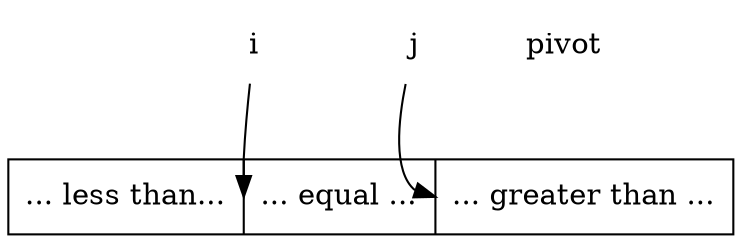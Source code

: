 digraph G{
	margin="0"
	node[shape=record]
        lst[label="<l> ... less than... | ... equal ...| <r> ... greater than ... "];
        pivot[shape=plaintext];
        i[shape=plaintext];
        j[shape=plaintext];
        i->lst:l:e;
        j->lst:r:w;
	{rank=same i->j[style=invis]}
}
